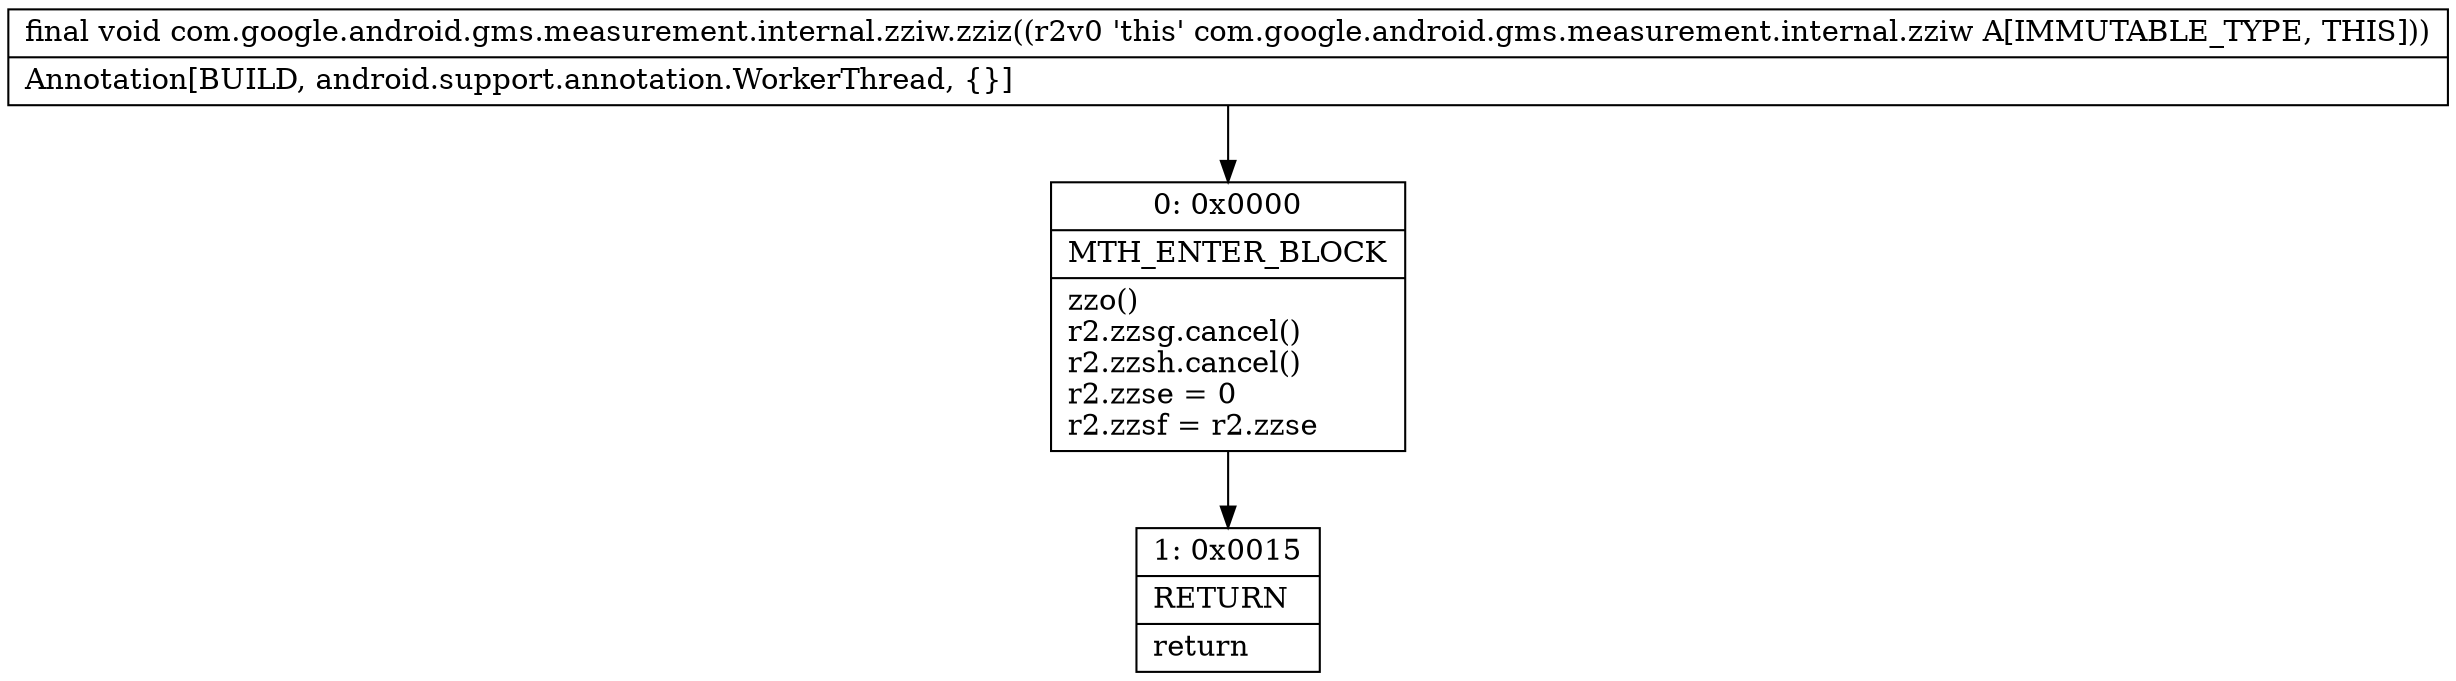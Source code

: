 digraph "CFG forcom.google.android.gms.measurement.internal.zziw.zziz()V" {
Node_0 [shape=record,label="{0\:\ 0x0000|MTH_ENTER_BLOCK\l|zzo()\lr2.zzsg.cancel()\lr2.zzsh.cancel()\lr2.zzse = 0\lr2.zzsf = r2.zzse\l}"];
Node_1 [shape=record,label="{1\:\ 0x0015|RETURN\l|return\l}"];
MethodNode[shape=record,label="{final void com.google.android.gms.measurement.internal.zziw.zziz((r2v0 'this' com.google.android.gms.measurement.internal.zziw A[IMMUTABLE_TYPE, THIS]))  | Annotation[BUILD, android.support.annotation.WorkerThread, \{\}]\l}"];
MethodNode -> Node_0;
Node_0 -> Node_1;
}

